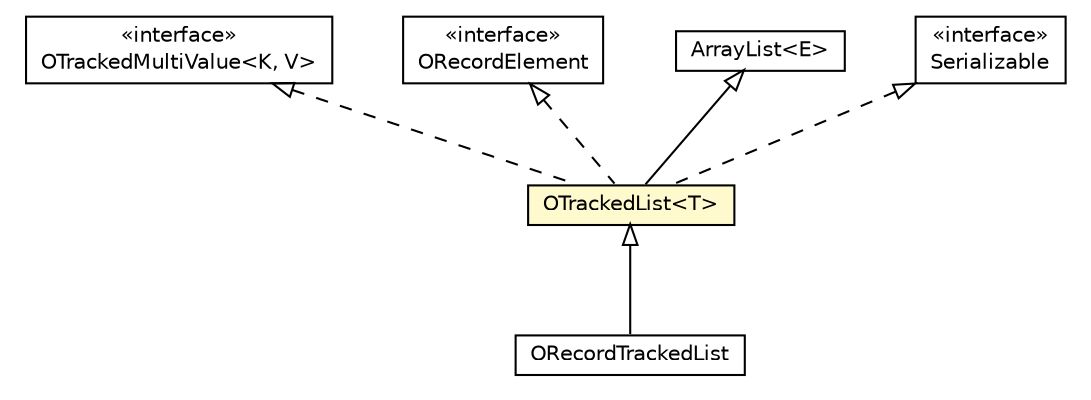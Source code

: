 #!/usr/local/bin/dot
#
# Class diagram 
# Generated by UMLGraph version R5_6-24-gf6e263 (http://www.umlgraph.org/)
#

digraph G {
	edge [fontname="Helvetica",fontsize=10,labelfontname="Helvetica",labelfontsize=10];
	node [fontname="Helvetica",fontsize=10,shape=plaintext];
	nodesep=0.25;
	ranksep=0.5;
	// com.orientechnologies.orient.core.db.record.OTrackedList<T>
	c4186483 [label=<<table title="com.orientechnologies.orient.core.db.record.OTrackedList" border="0" cellborder="1" cellspacing="0" cellpadding="2" port="p" bgcolor="lemonChiffon" href="./OTrackedList.html">
		<tr><td><table border="0" cellspacing="0" cellpadding="1">
<tr><td align="center" balign="center"> OTrackedList&lt;T&gt; </td></tr>
		</table></td></tr>
		</table>>, URL="./OTrackedList.html", fontname="Helvetica", fontcolor="black", fontsize=10.0];
	// com.orientechnologies.orient.core.db.record.ORecordTrackedList
	c4186488 [label=<<table title="com.orientechnologies.orient.core.db.record.ORecordTrackedList" border="0" cellborder="1" cellspacing="0" cellpadding="2" port="p" href="./ORecordTrackedList.html">
		<tr><td><table border="0" cellspacing="0" cellpadding="1">
<tr><td align="center" balign="center"> ORecordTrackedList </td></tr>
		</table></td></tr>
		</table>>, URL="./ORecordTrackedList.html", fontname="Helvetica", fontcolor="black", fontsize=10.0];
	// com.orientechnologies.orient.core.db.record.OTrackedMultiValue<K, V>
	c4186493 [label=<<table title="com.orientechnologies.orient.core.db.record.OTrackedMultiValue" border="0" cellborder="1" cellspacing="0" cellpadding="2" port="p" href="./OTrackedMultiValue.html">
		<tr><td><table border="0" cellspacing="0" cellpadding="1">
<tr><td align="center" balign="center"> &#171;interface&#187; </td></tr>
<tr><td align="center" balign="center"> OTrackedMultiValue&lt;K, V&gt; </td></tr>
		</table></td></tr>
		</table>>, URL="./OTrackedMultiValue.html", fontname="Helvetica", fontcolor="black", fontsize=10.0];
	// com.orientechnologies.orient.core.db.record.ORecordElement
	c4186504 [label=<<table title="com.orientechnologies.orient.core.db.record.ORecordElement" border="0" cellborder="1" cellspacing="0" cellpadding="2" port="p" href="./ORecordElement.html">
		<tr><td><table border="0" cellspacing="0" cellpadding="1">
<tr><td align="center" balign="center"> &#171;interface&#187; </td></tr>
<tr><td align="center" balign="center"> ORecordElement </td></tr>
		</table></td></tr>
		</table>>, URL="./ORecordElement.html", fontname="Helvetica", fontcolor="black", fontsize=10.0];
	//com.orientechnologies.orient.core.db.record.OTrackedList<T> extends java.util.ArrayList<T>
	c4188290:p -> c4186483:p [dir=back,arrowtail=empty];
	//com.orientechnologies.orient.core.db.record.OTrackedList<T> implements com.orientechnologies.orient.core.db.record.ORecordElement
	c4186504:p -> c4186483:p [dir=back,arrowtail=empty,style=dashed];
	//com.orientechnologies.orient.core.db.record.OTrackedList<T> implements com.orientechnologies.orient.core.db.record.OTrackedMultiValue<K, V>
	c4186493:p -> c4186483:p [dir=back,arrowtail=empty,style=dashed];
	//com.orientechnologies.orient.core.db.record.OTrackedList<T> implements java.io.Serializable
	c4188291:p -> c4186483:p [dir=back,arrowtail=empty,style=dashed];
	//com.orientechnologies.orient.core.db.record.ORecordTrackedList extends com.orientechnologies.orient.core.db.record.OTrackedList<com.orientechnologies.orient.core.db.record.OIdentifiable>
	c4186483:p -> c4186488:p [dir=back,arrowtail=empty];
	// java.io.Serializable
	c4188291 [label=<<table title="java.io.Serializable" border="0" cellborder="1" cellspacing="0" cellpadding="2" port="p" href="http://java.sun.com/j2se/1.4.2/docs/api/java/io/Serializable.html">
		<tr><td><table border="0" cellspacing="0" cellpadding="1">
<tr><td align="center" balign="center"> &#171;interface&#187; </td></tr>
<tr><td align="center" balign="center"> Serializable </td></tr>
		</table></td></tr>
		</table>>, URL="http://java.sun.com/j2se/1.4.2/docs/api/java/io/Serializable.html", fontname="Helvetica", fontcolor="black", fontsize=10.0];
	// java.util.ArrayList<E>
	c4188290 [label=<<table title="java.util.ArrayList" border="0" cellborder="1" cellspacing="0" cellpadding="2" port="p" href="http://java.sun.com/j2se/1.4.2/docs/api/java/util/ArrayList.html">
		<tr><td><table border="0" cellspacing="0" cellpadding="1">
<tr><td align="center" balign="center"> ArrayList&lt;E&gt; </td></tr>
		</table></td></tr>
		</table>>, URL="http://java.sun.com/j2se/1.4.2/docs/api/java/util/ArrayList.html", fontname="Helvetica", fontcolor="black", fontsize=10.0];
}

